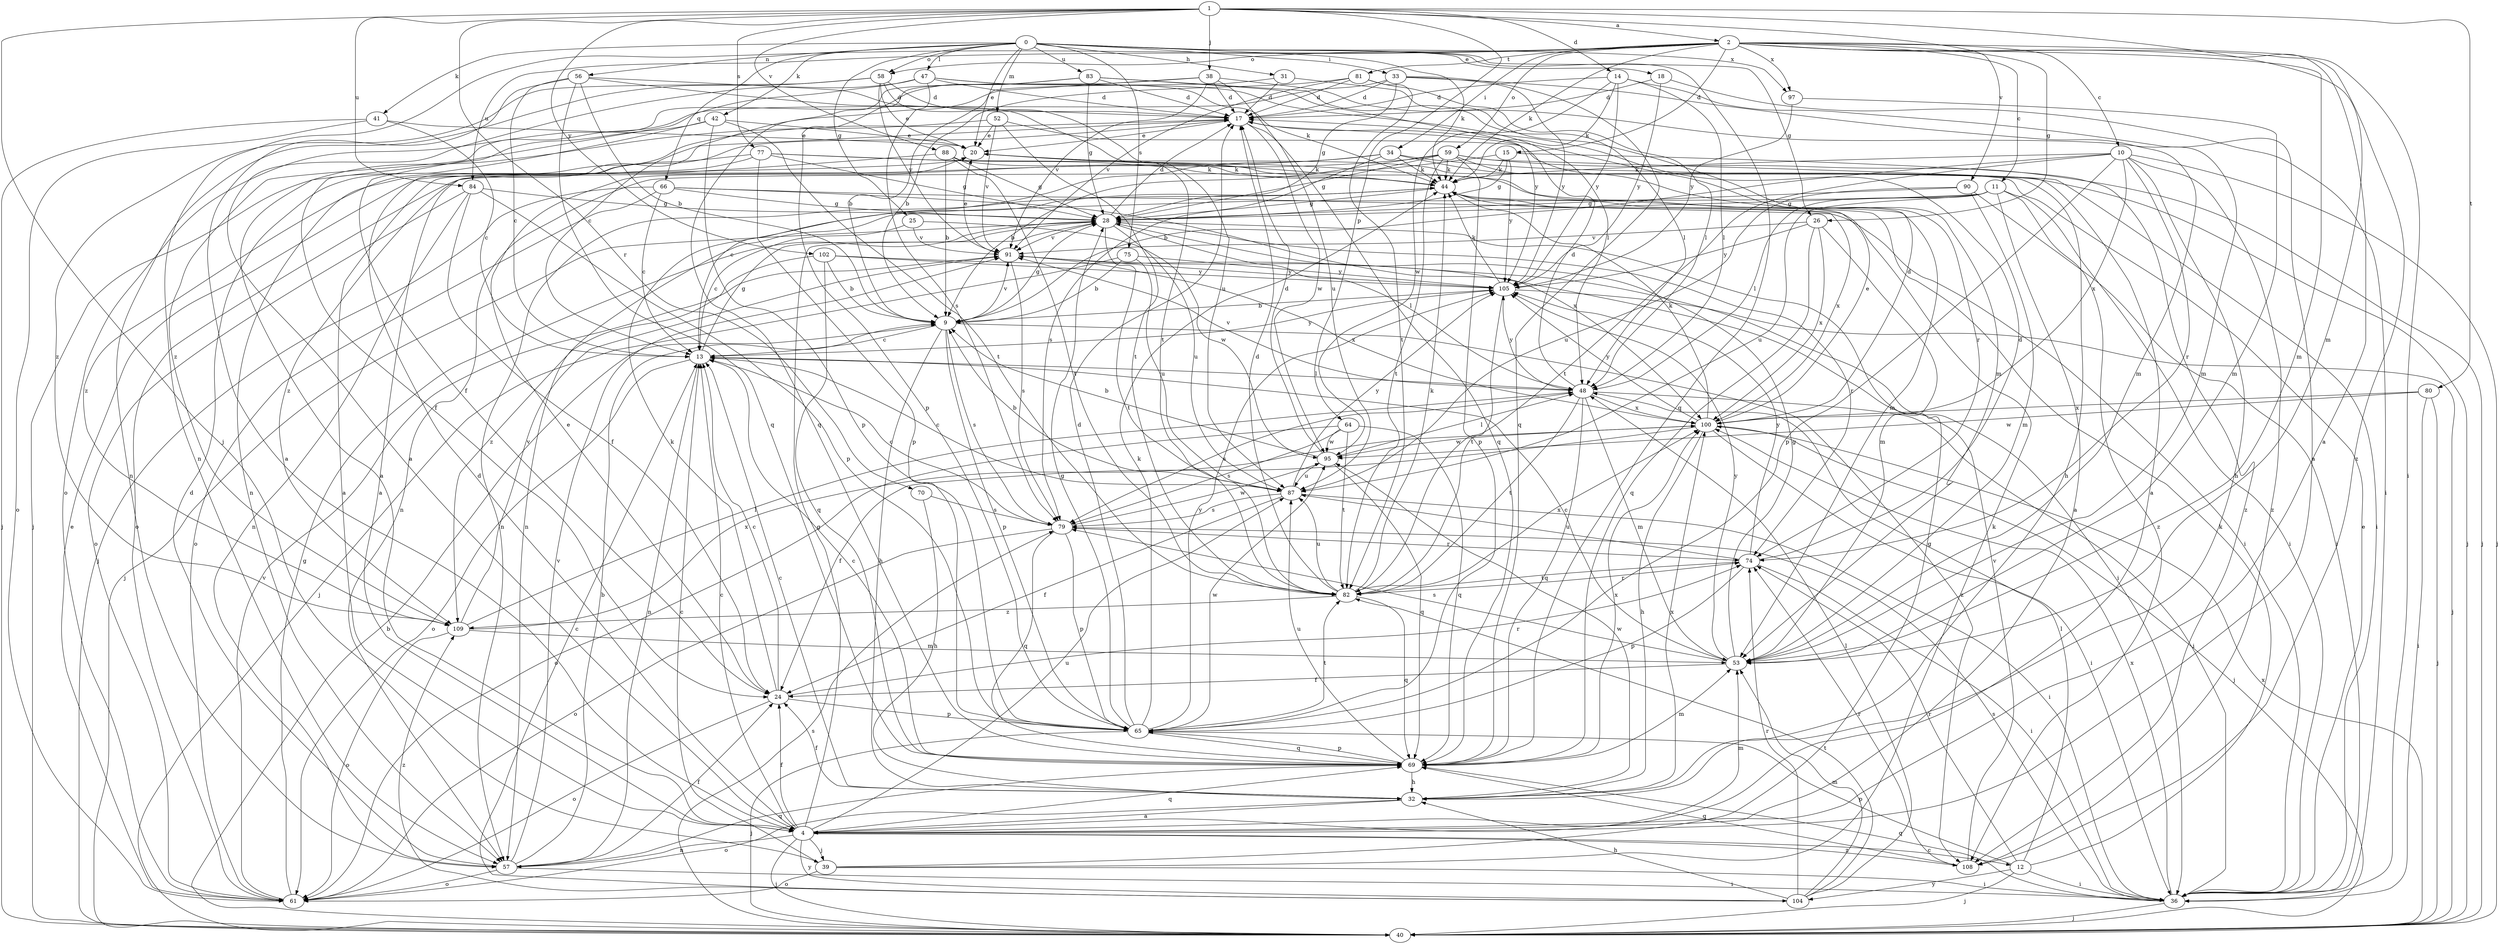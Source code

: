 strict digraph  {
0;
1;
2;
4;
9;
10;
11;
12;
13;
14;
15;
17;
18;
20;
24;
25;
26;
28;
31;
32;
33;
34;
36;
38;
39;
40;
41;
42;
44;
47;
48;
52;
53;
56;
57;
58;
59;
61;
64;
65;
66;
69;
70;
74;
75;
77;
79;
80;
81;
82;
83;
84;
87;
88;
90;
91;
95;
97;
100;
102;
104;
105;
108;
109;
0 -> 18  [label=e];
0 -> 20  [label=e];
0 -> 25  [label=g];
0 -> 26  [label=g];
0 -> 31  [label=h];
0 -> 33  [label=i];
0 -> 41  [label=k];
0 -> 42  [label=k];
0 -> 44  [label=k];
0 -> 47  [label=l];
0 -> 52  [label=m];
0 -> 56  [label=n];
0 -> 58  [label=o];
0 -> 66  [label=q];
0 -> 69  [label=q];
0 -> 75  [label=s];
0 -> 83  [label=u];
0 -> 97  [label=x];
1 -> 2  [label=a];
1 -> 14  [label=d];
1 -> 38  [label=j];
1 -> 39  [label=j];
1 -> 53  [label=m];
1 -> 64  [label=p];
1 -> 70  [label=r];
1 -> 77  [label=s];
1 -> 80  [label=t];
1 -> 84  [label=u];
1 -> 88  [label=v];
1 -> 90  [label=v];
1 -> 102  [label=y];
2 -> 4  [label=a];
2 -> 10  [label=c];
2 -> 11  [label=c];
2 -> 15  [label=d];
2 -> 26  [label=g];
2 -> 34  [label=i];
2 -> 36  [label=i];
2 -> 44  [label=k];
2 -> 53  [label=m];
2 -> 57  [label=n];
2 -> 58  [label=o];
2 -> 59  [label=o];
2 -> 81  [label=t];
2 -> 84  [label=u];
2 -> 97  [label=x];
2 -> 108  [label=z];
4 -> 12  [label=c];
4 -> 13  [label=c];
4 -> 17  [label=d];
4 -> 24  [label=f];
4 -> 28  [label=g];
4 -> 39  [label=j];
4 -> 40  [label=j];
4 -> 53  [label=m];
4 -> 57  [label=n];
4 -> 69  [label=q];
4 -> 87  [label=u];
4 -> 104  [label=y];
4 -> 108  [label=z];
9 -> 13  [label=c];
9 -> 28  [label=g];
9 -> 32  [label=h];
9 -> 65  [label=p];
9 -> 79  [label=s];
9 -> 91  [label=v];
9 -> 108  [label=z];
10 -> 9  [label=b];
10 -> 32  [label=h];
10 -> 40  [label=j];
10 -> 44  [label=k];
10 -> 65  [label=p];
10 -> 74  [label=r];
10 -> 82  [label=t];
10 -> 100  [label=x];
10 -> 108  [label=z];
11 -> 4  [label=a];
11 -> 28  [label=g];
11 -> 36  [label=i];
11 -> 48  [label=l];
11 -> 57  [label=n];
11 -> 87  [label=u];
11 -> 108  [label=z];
12 -> 36  [label=i];
12 -> 40  [label=j];
12 -> 44  [label=k];
12 -> 48  [label=l];
12 -> 65  [label=p];
12 -> 74  [label=r];
12 -> 104  [label=y];
13 -> 28  [label=g];
13 -> 48  [label=l];
13 -> 57  [label=n];
13 -> 61  [label=o];
13 -> 105  [label=y];
14 -> 4  [label=a];
14 -> 17  [label=d];
14 -> 44  [label=k];
14 -> 48  [label=l];
14 -> 95  [label=w];
14 -> 105  [label=y];
15 -> 28  [label=g];
15 -> 44  [label=k];
15 -> 57  [label=n];
15 -> 105  [label=y];
15 -> 108  [label=z];
17 -> 20  [label=e];
17 -> 57  [label=n];
17 -> 69  [label=q];
17 -> 95  [label=w];
18 -> 17  [label=d];
18 -> 36  [label=i];
18 -> 105  [label=y];
20 -> 44  [label=k];
24 -> 13  [label=c];
24 -> 20  [label=e];
24 -> 44  [label=k];
24 -> 61  [label=o];
24 -> 65  [label=p];
24 -> 74  [label=r];
25 -> 13  [label=c];
25 -> 91  [label=v];
25 -> 95  [label=w];
26 -> 53  [label=m];
26 -> 69  [label=q];
26 -> 91  [label=v];
26 -> 100  [label=x];
26 -> 105  [label=y];
28 -> 17  [label=d];
28 -> 40  [label=j];
28 -> 48  [label=l];
28 -> 74  [label=r];
28 -> 82  [label=t];
28 -> 87  [label=u];
28 -> 91  [label=v];
31 -> 9  [label=b];
31 -> 17  [label=d];
31 -> 53  [label=m];
32 -> 4  [label=a];
32 -> 13  [label=c];
32 -> 24  [label=f];
32 -> 61  [label=o];
32 -> 95  [label=w];
32 -> 100  [label=x];
33 -> 17  [label=d];
33 -> 28  [label=g];
33 -> 53  [label=m];
33 -> 69  [label=q];
33 -> 105  [label=y];
33 -> 109  [label=z];
34 -> 13  [label=c];
34 -> 32  [label=h];
34 -> 40  [label=j];
34 -> 44  [label=k];
34 -> 79  [label=s];
34 -> 109  [label=z];
36 -> 20  [label=e];
36 -> 40  [label=j];
36 -> 69  [label=q];
36 -> 79  [label=s];
36 -> 100  [label=x];
38 -> 13  [label=c];
38 -> 17  [label=d];
38 -> 53  [label=m];
38 -> 61  [label=o];
38 -> 87  [label=u];
38 -> 91  [label=v];
39 -> 13  [label=c];
39 -> 28  [label=g];
39 -> 36  [label=i];
39 -> 44  [label=k];
39 -> 61  [label=o];
40 -> 9  [label=b];
40 -> 79  [label=s];
40 -> 100  [label=x];
41 -> 13  [label=c];
41 -> 20  [label=e];
41 -> 40  [label=j];
41 -> 61  [label=o];
42 -> 4  [label=a];
42 -> 20  [label=e];
42 -> 24  [label=f];
42 -> 65  [label=p];
42 -> 82  [label=t];
44 -> 28  [label=g];
44 -> 57  [label=n];
44 -> 100  [label=x];
47 -> 4  [label=a];
47 -> 17  [label=d];
47 -> 24  [label=f];
47 -> 44  [label=k];
47 -> 48  [label=l];
47 -> 79  [label=s];
48 -> 17  [label=d];
48 -> 36  [label=i];
48 -> 53  [label=m];
48 -> 69  [label=q];
48 -> 79  [label=s];
48 -> 82  [label=t];
48 -> 91  [label=v];
48 -> 100  [label=x];
48 -> 105  [label=y];
52 -> 20  [label=e];
52 -> 40  [label=j];
52 -> 74  [label=r];
52 -> 82  [label=t];
52 -> 91  [label=v];
53 -> 13  [label=c];
53 -> 24  [label=f];
53 -> 28  [label=g];
53 -> 79  [label=s];
53 -> 105  [label=y];
56 -> 4  [label=a];
56 -> 9  [label=b];
56 -> 13  [label=c];
56 -> 17  [label=d];
56 -> 69  [label=q];
56 -> 82  [label=t];
57 -> 9  [label=b];
57 -> 17  [label=d];
57 -> 24  [label=f];
57 -> 36  [label=i];
57 -> 61  [label=o];
57 -> 69  [label=q];
57 -> 91  [label=v];
58 -> 17  [label=d];
58 -> 20  [label=e];
58 -> 57  [label=n];
58 -> 87  [label=u];
58 -> 91  [label=v];
58 -> 109  [label=z];
59 -> 4  [label=a];
59 -> 9  [label=b];
59 -> 28  [label=g];
59 -> 36  [label=i];
59 -> 40  [label=j];
59 -> 44  [label=k];
59 -> 61  [label=o];
59 -> 65  [label=p];
59 -> 82  [label=t];
61 -> 20  [label=e];
61 -> 28  [label=g];
61 -> 91  [label=v];
64 -> 61  [label=o];
64 -> 69  [label=q];
64 -> 79  [label=s];
64 -> 82  [label=t];
64 -> 95  [label=w];
65 -> 17  [label=d];
65 -> 28  [label=g];
65 -> 40  [label=j];
65 -> 44  [label=k];
65 -> 69  [label=q];
65 -> 82  [label=t];
65 -> 95  [label=w];
65 -> 105  [label=y];
66 -> 13  [label=c];
66 -> 28  [label=g];
66 -> 36  [label=i];
66 -> 40  [label=j];
66 -> 61  [label=o];
66 -> 100  [label=x];
69 -> 13  [label=c];
69 -> 32  [label=h];
69 -> 53  [label=m];
69 -> 65  [label=p];
69 -> 87  [label=u];
69 -> 100  [label=x];
70 -> 32  [label=h];
70 -> 79  [label=s];
74 -> 17  [label=d];
74 -> 36  [label=i];
74 -> 65  [label=p];
74 -> 82  [label=t];
74 -> 87  [label=u];
74 -> 105  [label=y];
75 -> 9  [label=b];
75 -> 40  [label=j];
75 -> 87  [label=u];
75 -> 105  [label=y];
77 -> 4  [label=a];
77 -> 28  [label=g];
77 -> 44  [label=k];
77 -> 53  [label=m];
77 -> 65  [label=p];
77 -> 109  [label=z];
79 -> 13  [label=c];
79 -> 61  [label=o];
79 -> 65  [label=p];
79 -> 69  [label=q];
79 -> 74  [label=r];
79 -> 95  [label=w];
80 -> 36  [label=i];
80 -> 40  [label=j];
80 -> 95  [label=w];
80 -> 100  [label=x];
81 -> 9  [label=b];
81 -> 17  [label=d];
81 -> 48  [label=l];
81 -> 82  [label=t];
81 -> 91  [label=v];
82 -> 17  [label=d];
82 -> 44  [label=k];
82 -> 69  [label=q];
82 -> 74  [label=r];
82 -> 87  [label=u];
82 -> 100  [label=x];
82 -> 109  [label=z];
83 -> 17  [label=d];
83 -> 28  [label=g];
83 -> 48  [label=l];
83 -> 65  [label=p];
83 -> 69  [label=q];
83 -> 105  [label=y];
84 -> 24  [label=f];
84 -> 28  [label=g];
84 -> 57  [label=n];
84 -> 61  [label=o];
84 -> 65  [label=p];
87 -> 9  [label=b];
87 -> 13  [label=c];
87 -> 24  [label=f];
87 -> 36  [label=i];
87 -> 79  [label=s];
87 -> 105  [label=y];
88 -> 4  [label=a];
88 -> 9  [label=b];
88 -> 28  [label=g];
88 -> 44  [label=k];
88 -> 82  [label=t];
90 -> 28  [label=g];
90 -> 36  [label=i];
90 -> 53  [label=m];
90 -> 87  [label=u];
91 -> 20  [label=e];
91 -> 79  [label=s];
91 -> 100  [label=x];
91 -> 105  [label=y];
95 -> 9  [label=b];
95 -> 17  [label=d];
95 -> 48  [label=l];
95 -> 69  [label=q];
95 -> 87  [label=u];
97 -> 53  [label=m];
97 -> 105  [label=y];
100 -> 17  [label=d];
100 -> 20  [label=e];
100 -> 24  [label=f];
100 -> 32  [label=h];
100 -> 36  [label=i];
100 -> 40  [label=j];
100 -> 44  [label=k];
100 -> 95  [label=w];
100 -> 105  [label=y];
102 -> 9  [label=b];
102 -> 36  [label=i];
102 -> 69  [label=q];
102 -> 105  [label=y];
102 -> 109  [label=z];
104 -> 13  [label=c];
104 -> 32  [label=h];
104 -> 48  [label=l];
104 -> 53  [label=m];
104 -> 74  [label=r];
104 -> 82  [label=t];
104 -> 109  [label=z];
105 -> 9  [label=b];
105 -> 40  [label=j];
105 -> 44  [label=k];
105 -> 82  [label=t];
108 -> 69  [label=q];
108 -> 74  [label=r];
108 -> 91  [label=v];
109 -> 48  [label=l];
109 -> 53  [label=m];
109 -> 61  [label=o];
109 -> 91  [label=v];
109 -> 100  [label=x];
}

